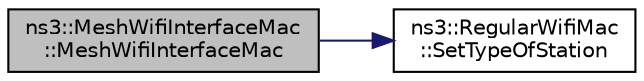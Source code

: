 digraph "ns3::MeshWifiInterfaceMac::MeshWifiInterfaceMac"
{
 // LATEX_PDF_SIZE
  edge [fontname="Helvetica",fontsize="10",labelfontname="Helvetica",labelfontsize="10"];
  node [fontname="Helvetica",fontsize="10",shape=record];
  rankdir="LR";
  Node1 [label="ns3::MeshWifiInterfaceMac\l::MeshWifiInterfaceMac",height=0.2,width=0.4,color="black", fillcolor="grey75", style="filled", fontcolor="black",tooltip="C-tor."];
  Node1 -> Node2 [color="midnightblue",fontsize="10",style="solid",fontname="Helvetica"];
  Node2 [label="ns3::RegularWifiMac\l::SetTypeOfStation",height=0.2,width=0.4,color="black", fillcolor="white", style="filled",URL="$classns3_1_1_regular_wifi_mac.html#ab388733458378c0cbf456d0368eee723",tooltip="This method is invoked by a subclass to specify what type of station it is implementing."];
}
